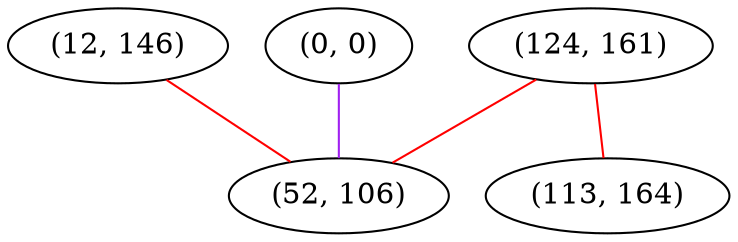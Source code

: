 graph "" {
"(12, 146)";
"(0, 0)";
"(124, 161)";
"(113, 164)";
"(52, 106)";
"(12, 146)" -- "(52, 106)"  [color=red, key=0, weight=1];
"(0, 0)" -- "(52, 106)"  [color=purple, key=0, weight=4];
"(124, 161)" -- "(52, 106)"  [color=red, key=0, weight=1];
"(124, 161)" -- "(113, 164)"  [color=red, key=0, weight=1];
}

